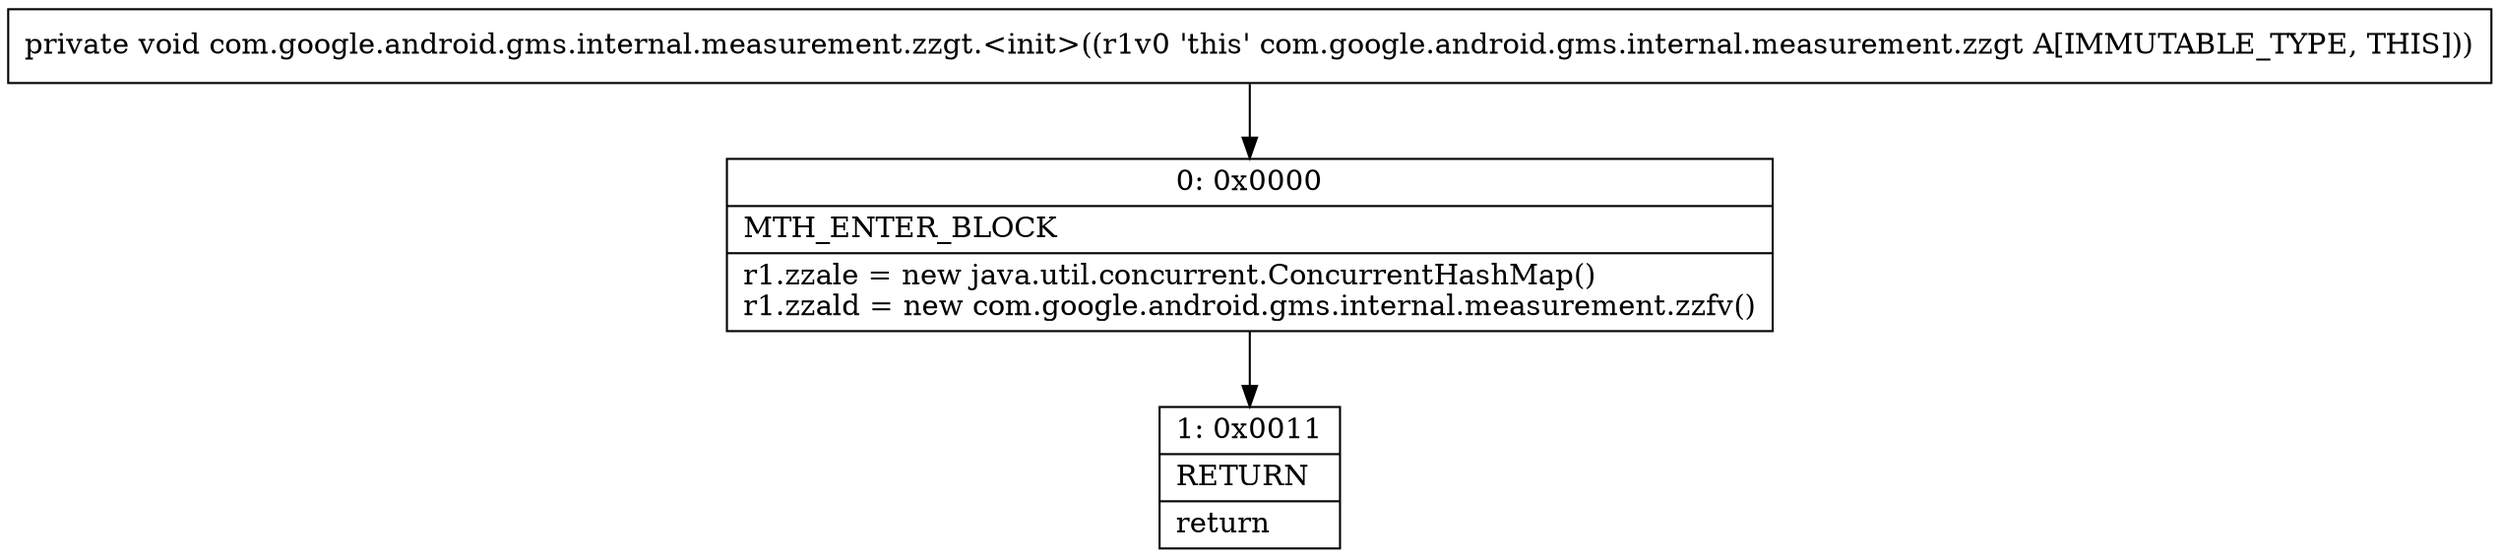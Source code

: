 digraph "CFG forcom.google.android.gms.internal.measurement.zzgt.\<init\>()V" {
Node_0 [shape=record,label="{0\:\ 0x0000|MTH_ENTER_BLOCK\l|r1.zzale = new java.util.concurrent.ConcurrentHashMap()\lr1.zzald = new com.google.android.gms.internal.measurement.zzfv()\l}"];
Node_1 [shape=record,label="{1\:\ 0x0011|RETURN\l|return\l}"];
MethodNode[shape=record,label="{private void com.google.android.gms.internal.measurement.zzgt.\<init\>((r1v0 'this' com.google.android.gms.internal.measurement.zzgt A[IMMUTABLE_TYPE, THIS])) }"];
MethodNode -> Node_0;
Node_0 -> Node_1;
}

